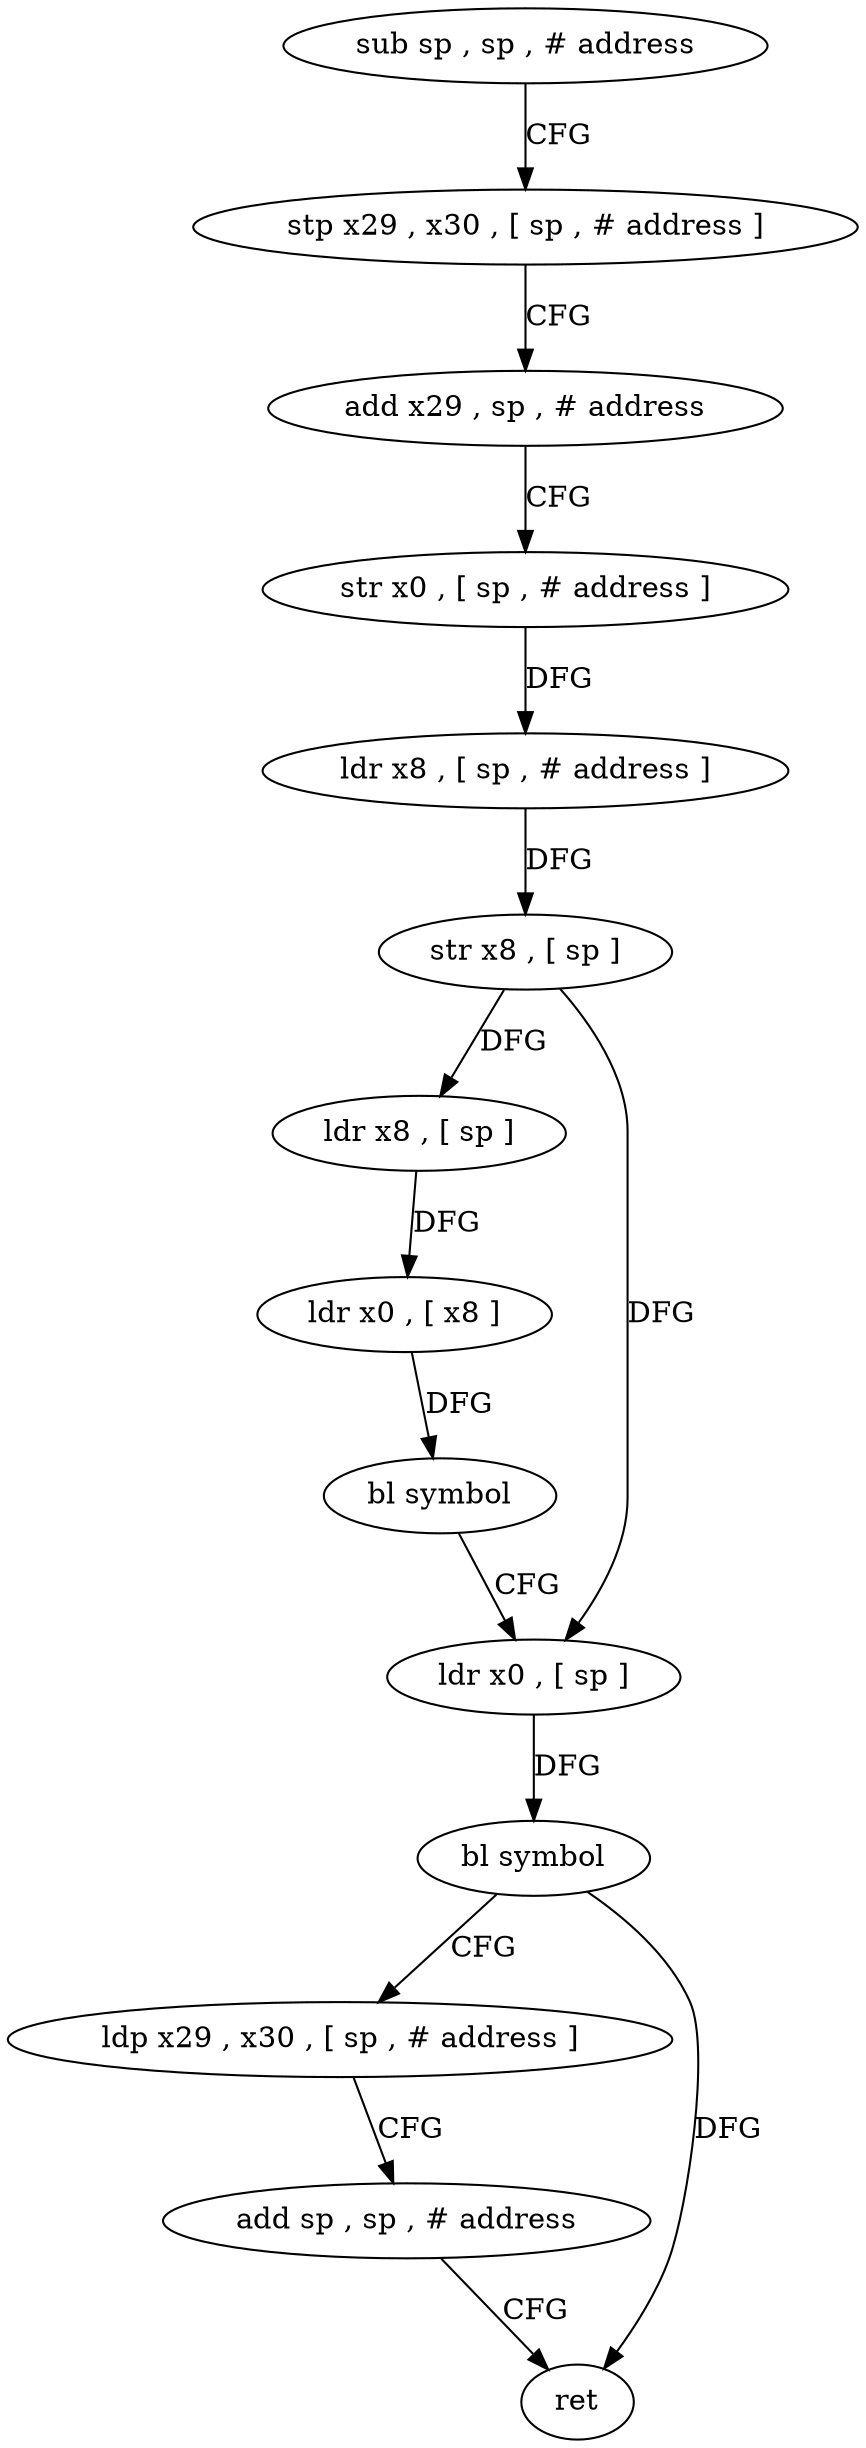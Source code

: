 digraph "func" {
"4271808" [label = "sub sp , sp , # address" ]
"4271812" [label = "stp x29 , x30 , [ sp , # address ]" ]
"4271816" [label = "add x29 , sp , # address" ]
"4271820" [label = "str x0 , [ sp , # address ]" ]
"4271824" [label = "ldr x8 , [ sp , # address ]" ]
"4271828" [label = "str x8 , [ sp ]" ]
"4271832" [label = "ldr x8 , [ sp ]" ]
"4271836" [label = "ldr x0 , [ x8 ]" ]
"4271840" [label = "bl symbol" ]
"4271844" [label = "ldr x0 , [ sp ]" ]
"4271848" [label = "bl symbol" ]
"4271852" [label = "ldp x29 , x30 , [ sp , # address ]" ]
"4271856" [label = "add sp , sp , # address" ]
"4271860" [label = "ret" ]
"4271808" -> "4271812" [ label = "CFG" ]
"4271812" -> "4271816" [ label = "CFG" ]
"4271816" -> "4271820" [ label = "CFG" ]
"4271820" -> "4271824" [ label = "DFG" ]
"4271824" -> "4271828" [ label = "DFG" ]
"4271828" -> "4271832" [ label = "DFG" ]
"4271828" -> "4271844" [ label = "DFG" ]
"4271832" -> "4271836" [ label = "DFG" ]
"4271836" -> "4271840" [ label = "DFG" ]
"4271840" -> "4271844" [ label = "CFG" ]
"4271844" -> "4271848" [ label = "DFG" ]
"4271848" -> "4271852" [ label = "CFG" ]
"4271848" -> "4271860" [ label = "DFG" ]
"4271852" -> "4271856" [ label = "CFG" ]
"4271856" -> "4271860" [ label = "CFG" ]
}
